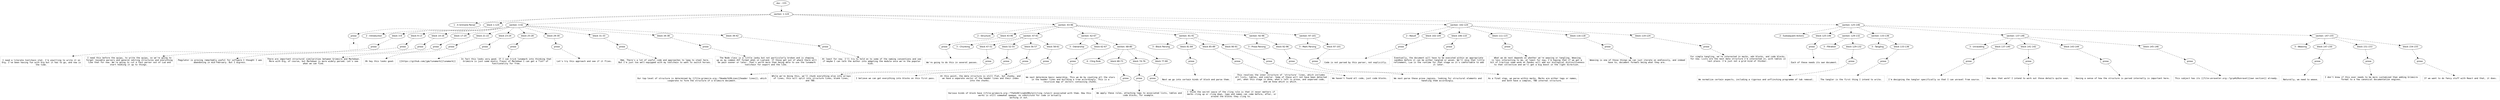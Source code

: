 digraph hierarchy {

node [fontname=Helvetica]
edge [style=dashed]

doc_0 [label="doc - 155"]


doc_0 -> { section_1}
{rank=same; section_1}

section_1 [label="section: 1-124"]


section_1 -> { header_2 block_3 section_4 section_5 section_6 section_7}
{rank=same; header_2 block_3 section_4 section_5 section_6 section_7}

header_2 [label="1 : A Grimoire Parser"]

block_3 [label="block 1-124"]

section_4 [label="section: 3-42"]

section_5 [label="section: 43-96"]

section_6 [label="section: 102-124"]

section_7 [label="section: 125-146"]


block_3 -> { prose_8}
{rank=same; prose_8}

prose_8 [label="prose"]


prose_8 -> leaf_9
leaf_9  [color=Gray,shape=rectangle,fontname=Inconsolata,label=""]
section_4 -> { header_10 block_11 block_12 block_13 block_14 block_15 block_16 block_17 block_18 block_19 block_20 block_21}
{rank=same; header_10 block_11 block_12 block_13 block_14 block_15 block_16 block_17 block_18 block_19 block_20 block_21}

header_10 [label="2 : Introduction"]

block_11 [label="block 3-8"]

block_12 [label="block 9-13"]

block_13 [label="block 14-16"]

block_14 [label="block 17-20"]

block_15 [label="block 21-22"]

block_16 [label="block 23-24"]

block_17 [label="block 25-28"]

block_18 [label="block 29-30"]

block_19 [label="block 31-33"]

block_20 [label="block 34-38"]

block_21 [label="block 39-42"]


block_11 -> { prose_22}
{rank=same; prose_22}

prose_22 [label="prose"]


prose_22 -> leaf_23
leaf_23  [color=Gray,shape=rectangle,fontname=Inconsolata,label="
I need a literate toolchain stat. I'm unwilling to write it on
Org. I've been having fun with Org but it has to go, and now is
the time.
"]
block_12 -> { prose_24}
{rank=same; prose_24}

prose_24 [label="prose"]


prose_24 -> leaf_25
leaf_25  [color=Gray,shape=rectangle,fontname=Inconsolata,label="I need this before the quipu, to write the quipu, so we're going to
forget reusable parsers and general editing structures and everything
like that for now. We're going to cut a fast parser out of Lua and
start hooking it up to things. 
"]
block_13 -> { prose_26}
{rank=same; prose_26}

prose_26 [label="prose"]


prose_26 -> leaf_27
leaf_27  [color=Gray,shape=rectangle,fontname=Inconsolata,label="Pegylator is proving remarkably useful for software I thought I was
abandoning in mid-February. But I digress.
"]
block_14 -> { prose_28}
{rank=same; prose_28}

prose_28 [label="prose"]


prose_28 -> leaf_29
leaf_29  [color=Gray,shape=rectangle,fontname=Inconsolata,label="There are important structural similarities between Grimoire and Markdown.
More with Org, of course, but Markdown is more widely parsed. Let's see
what we can find.
"]
block_15 -> { prose_30}
{rank=same; prose_30}

prose_30 [label="prose"]


prose_30 -> leaf_31
leaf_31  [color=Gray,shape=rectangle,fontname=Inconsolata,label="Oh hey this looks good:
"]
block_16 -> { prose_32}
{rank=same; prose_32}

prose_32 [label="prose"]


prose_32 -> leaf_33
leaf_33  [color=Gray,shape=rectangle,fontname=Inconsolata,label="[[https://github.com/jgm/lunamark][lunamark]]
"]
block_17 -> { prose_34}
{rank=same; prose_34}

prose_34 [label="prose"]


prose_34 -> leaf_35
leaf_35  [color=Gray,shape=rectangle,fontname=Inconsolata,label="In fact this looks very good. If I can trick lunamark into thinking that
Grimoire is just some exotic flavor of Markdown I can get a *lot* of 
functionality for free.
"]
block_18 -> { prose_36}
{rank=same; prose_36}

prose_36 [label="prose"]


prose_36 -> leaf_37
leaf_37  [color=Gray,shape=rectangle,fontname=Inconsolata,label="Let's try this approach and see if it flies. 
"]
block_19 -> { prose_38}
{rank=same; prose_38}

prose_38 [label="prose"]


prose_38 -> leaf_39
leaf_39  [color=Gray,shape=rectangle,fontname=Inconsolata,label="Hmm. There's a lot of useful code and approaches to lpeg to steal here.
But I'm just too well-equipped with my toolchain to want to switch horses.
"]
block_20 -> { prose_40}
{rank=same; prose_40}

prose_40 [label="prose"]


prose_40 -> leaf_41
leaf_41  [color=Gray,shape=rectangle,fontname=Inconsolata,label="The Node class is a little janky but not particularly broken and is shaping
up as my common AST format when in Lualand. If those get out of whack there will
be pain sooner or later. That's worth more than being able to use the lunamark
toolchain for export and the like. 
"]
block_21 -> { prose_42}
{rank=same; prose_42}

prose_42 [label="prose"]


prose_42 -> leaf_43
leaf_43  [color=Gray,shape=rectangle,fontname=Inconsolata,label="At least for now. I'll try to hold on to some of the naming conventions and see
if maybe I can talk the author into adapting the module once we're the popular
kids. 
"]
section_5 -> { header_44 block_45 section_46 section_47 section_48 section_49 section_50}
{rank=same; header_44 block_45 section_46 section_47 section_48 section_49 section_50}

header_44 [label="2 : Structure"]

block_45 [label="block 43-96"]

section_46 [label="section: 47-61"]

section_47 [label="section: 62-67"]

section_48 [label="section: 81-91"]

section_49 [label="section: 92-96"]

section_50 [label="section: 97-101"]


block_45 -> { prose_51}
{rank=same; prose_51}

prose_51 [label="prose"]


prose_51 -> leaf_52
leaf_52  [color=Gray,shape=rectangle,fontname=Inconsolata,label="
We're going to do this in several passes. 
"]
section_46 -> { header_53 block_54 block_55 block_56 block_57}
{rank=same; header_53 block_54 block_55 block_56 block_57}

header_53 [label="3 : Chunking"]

block_54 [label="block 47-51"]

block_55 [label="block 52-55"]

block_56 [label="block 56-57"]

block_57 [label="block 58-61"]


block_54 -> { prose_58}
{rank=same; prose_58}

prose_58 [label="prose"]


prose_58 -> leaf_59
leaf_59  [color=Gray,shape=rectangle,fontname=Inconsolata,label="
Our top-level of structure is determined by [[file:grimoire.org::*Header%20Lines][header lines]], which
cooperate to form the structure of a Grimoire document.
"]
block_55 -> { prose_60}
{rank=same; prose_60}

prose_60 [label="prose"]


prose_60 -> leaf_61
leaf_61  [color=Gray,shape=rectangle,fontname=Inconsolata,label="While we're doing this, we'll chunk everything else into arrays
of lines, this will split into structure lines, blank lines,
and TBD. 
"]
block_56 -> { prose_62}
{rank=same; prose_62}

prose_62 [label="prose"]


prose_62 -> leaf_63
leaf_63  [color=Gray,shape=rectangle,fontname=Inconsolata,label="I believe we can get everything into blocks on this first pass.
"]
block_57 -> { prose_64}
{rank=same; prose_64}

prose_64 [label="prose"]


prose_64 -> leaf_65
leaf_65  [color=Gray,shape=rectangle,fontname=Inconsolata,label="At this point, the data structure is still flat, but chunky, and
we have a separate vector of the header lines and their index
into the chunks. 
"]
section_47 -> { header_66 block_67 section_68}
{rank=same; header_66 block_67 section_68}

header_66 [label="3 : Ownership"]

block_67 [label="block 62-67"]

section_68 [label="section: 68-80"]


block_67 -> { prose_69}
{rank=same; prose_69}

prose_69 [label="prose"]


prose_69 -> leaf_70
leaf_70  [color=Gray,shape=rectangle,fontname=Inconsolata,label="
We next determine basic ownership. This we do by counting all the stars 
in the header lines and building a tree accordingly. This is a 
recursive map of vectors containing chunks. 
"]
section_68 -> { header_71 block_72 block_73 block_74}
{rank=same; header_71 block_72 block_73 block_74}

header_71 [label="4 : Cling Rule"]

block_72 [label="block 68-73"]

block_73 [label="block 74-76"]

block_74 [label="block 77-80"]


block_72 -> { prose_75}
{rank=same; prose_75}

prose_75 [label="prose"]


prose_75 -> leaf_76
leaf_76  [color=Gray,shape=rectangle,fontname=Inconsolata,label="
Various kinds of block have [[file:grimoire.org::*The%20Cling%20Rule][cling rules]] associated with them. How this
works is still somewhat opaque, no substitute for code in actually
working it out. 
"]
block_73 -> { prose_77}
{rank=same; prose_77}

prose_77 [label="prose"]


prose_77 -> leaf_78
leaf_78  [color=Gray,shape=rectangle,fontname=Inconsolata,label="We apply these rules, attaching tags to associated lists, tables and
code blocks, for example. 
"]
block_74 -> { prose_79}
{rank=same; prose_79}

prose_79 [label="prose"]


prose_79 -> leaf_80
leaf_80  [color=Gray,shape=rectangle,fontname=Inconsolata,label="I think the secret sauce of the cling rule is that it never matters if 
marks cling up or cling down, tags and names can come before, after, or
around the blocks they cling to. 
"]
section_48 -> { header_81 block_82 block_83 block_84}
{rank=same; header_81 block_82 block_83 block_84}

header_81 [label="3 : Block Parsing"]

block_82 [label="block 81-84"]

block_83 [label="block 85-89"]

block_84 [label="block 90-91"]


block_82 -> { prose_85}
{rank=same; prose_85}

prose_85 [label="prose"]


prose_85 -> leaf_86
leaf_86  [color=Gray,shape=rectangle,fontname=Inconsolata,label="
Next we go into certain kinds of block and parse them.
"]
block_83 -> { prose_87}
{rank=same; prose_87}

prose_87 [label="prose"]


prose_87 -> leaf_88
leaf_88  [color=Gray,shape=rectangle,fontname=Inconsolata,label="This resolves the inner structure of 'structure' lines, which includes
all lists, tables, and similar. Some of these will not have been detected
yet, when this stage is done, what's left is prose, and unparsed code,
and we know which is which. 
"]
block_84 -> { prose_89}
{rank=same; prose_89}

prose_89 [label="prose"]


prose_89 -> leaf_90
leaf_90  [color=Gray,shape=rectangle,fontname=Inconsolata,label="We haven't found all code, just code blocks. 
"]
section_49 -> { header_91 block_92}
{rank=same; header_91 block_92}

header_91 [label="3 : Prose Parsing"]

block_92 [label="block 92-96"]


block_92 -> { prose_93}
{rank=same; prose_93}

prose_93 [label="prose"]


prose_93 -> leaf_94
leaf_94  [color=Gray,shape=rectangle,fontname=Inconsolata,label="
We next parse these prose regions, looking for structural elements and 
handling them accordingly. 
"]
section_50 -> { header_95 block_96}
{rank=same; header_95 block_96}

header_95 [label="3 : Mark Parsing"]

block_96 [label="block 97-101"]


block_96 -> { prose_97}
{rank=same; prose_97}

prose_97 [label="prose"]


prose_97 -> leaf_98
leaf_98  [color=Gray,shape=rectangle,fontname=Inconsolata,label="
As a final step, we parse within marks. Marks are either tags or names,
and both have a complex, TBD internal structure. 
"]
section_6 -> { header_99 block_100 block_101 block_102 block_103 block_104}
{rank=same; header_99 block_100 block_101 block_102 block_103 block_104}

header_99 [label="2 : Result"]

block_100 [label="block 102-105"]

block_101 [label="block 106-110"]

block_102 [label="block 111-115"]

block_103 [label="block 116-118"]

block_104 [label="block 119-124"]


block_100 -> { prose_105}
{rank=same; prose_105}

prose_105 [label="prose"]


prose_105 -> leaf_106
leaf_106  [color=Gray,shape=rectangle,fontname=Inconsolata,label="
Code is not parsed by this parser, not explicitly. 
"]
block_101 -> { prose_107}
{rank=same; prose_107}

prose_107 [label="prose"]


prose_107 -> leaf_108
leaf_108  [color=Gray,shape=rectangle,fontname=Inconsolata,label="Eventually, the document will have to be executed within an appropriate 
sandbox before it can be either tangled or woven. We'll skip that little
refinement, Lua is the runtime for that stage so it's comfortable to add 
it later. 
"]
block_102 -> { prose_109}
{rank=same; prose_109}

prose_109 [label="prose"]


prose_109 -> leaf_110
leaf_110  [color=Gray,shape=rectangle,fontname=Inconsolata,label="What we do next depends on whether we're weaving or tangling. Weaving
is less interesting to me, at least for now; I'm hoping that if we get a 
bit of traction some wonk at Pandoc will add our biological distinctiveness
to that collective and we'll get a big boost in the right direction. 
"]
block_103 -> { prose_111}
{rank=same; prose_111}

prose_111 [label="prose"]


prose_111 -> leaf_112
leaf_112  [color=Gray,shape=rectangle,fontname=Inconsolata,label="Weaving is one of those things we can just iterate on endlesssly, and indeed
have to, document formats being what they are. 
"]
block_104 -> { prose_113}
{rank=same; prose_113}

prose_113 [label="prose"]


prose_113 -> leaf_114
leaf_114  [color=Gray,shape=rectangle,fontname=Inconsolata,label="For simple tangling, we're interested in marks, edn blocks, and code blocks,
for now. Lists are the next data structure I'm interested in, with tables in
last place. I'm just not a grid kind of thinker. 


"]
section_7 -> { header_115 block_116 section_117 section_118 section_119 section_120}
{rank=same; header_115 block_116 section_117 section_118 section_119 section_120}

header_115 [label="2 : Subsequent Actions"]

block_116 [label="block 125-146"]

section_117 [label="section: 129-132"]

section_118 [label="section: 133-136"]

section_119 [label="section: 137-146"]

section_120 [label="section: 147-155"]


block_116 -> { prose_121}
{rank=same; prose_121}

prose_121 [label="prose"]


prose_121 -> leaf_122
leaf_122  [color=Gray,shape=rectangle,fontname=Inconsolata,label="
Each of these needs its own document.
"]
section_117 -> { header_123 block_124}
{rank=same; header_123 block_124}

header_123 [label="3 : Filtration"]

block_124 [label="block 129-132"]


block_124 -> { prose_125}
{rank=same; prose_125}

prose_125 [label="prose"]


prose_125 -> leaf_126
leaf_126  [color=Gray,shape=rectangle,fontname=Inconsolata,label="
We normalize certain aspects, including a rigorous and unflinching programme of tab removal. 
"]
section_118 -> { header_127 block_128}
{rank=same; header_127 block_128}

header_127 [label="3 : Tangling"]

block_128 [label="block 133-136"]


block_128 -> { prose_129}
{rank=same; prose_129}

prose_129 [label="prose"]


prose_129 -> leaf_130
leaf_130  [color=Gray,shape=rectangle,fontname=Inconsolata,label="
The tangler is the first thing I intend to write. 
"]
section_119 -> { header_131 block_132 block_133 block_134 block_135}
{rank=same; header_131 block_132 block_133 block_134 block_135}

header_131 [label="3 : Unraveling"]

block_132 [label="block 137-140"]

block_133 [label="block 141-142"]

block_134 [label="block 143-144"]

block_135 [label="block 145-146"]


block_132 -> { prose_136}
{rank=same; prose_136}

prose_136 [label="prose"]


prose_136 -> leaf_137
leaf_137  [color=Gray,shape=rectangle,fontname=Inconsolata,label="
I'm designing the tangler specifically so that I can unravel from source. 
"]
block_133 -> { prose_138}
{rank=same; prose_138}

prose_138 [label="prose"]


prose_138 -> leaf_139
leaf_139  [color=Gray,shape=rectangle,fontname=Inconsolata,label="How does that work? I intend to work out those details quite soon. 
"]
block_134 -> { prose_140}
{rank=same; prose_140}

prose_140 [label="prose"]


prose_140 -> leaf_141
leaf_141  [color=Gray,shape=rectangle,fontname=Inconsolata,label="Having a sense of how the structure is parsed internally is important here.
"]
block_135 -> { prose_142}
{rank=same; prose_142}

prose_142 [label="prose"]


prose_142 -> leaf_143
leaf_143  [color=Gray,shape=rectangle,fontname=Inconsolata,label="This subject has its [[file:unraveler.org::*grym%20unravel][own section]] already.
"]
section_120 -> { header_144 block_145 block_146 block_147}
{rank=same; header_144 block_145 block_146 block_147}

header_144 [label="3 : Weaving"]

block_145 [label="block 147-150"]

block_146 [label="block 151-153"]

block_147 [label="block 154-155"]


block_145 -> { prose_148}
{rank=same; prose_148}

prose_148 [label="prose"]


prose_148 -> leaf_149
leaf_149  [color=Gray,shape=rectangle,fontname=Inconsolata,label="
Naturally, we need to weave. 
"]
block_146 -> { prose_150}
{rank=same; prose_150}

prose_150 [label="prose"]


prose_150 -> leaf_151
leaf_151  [color=Gray,shape=rectangle,fontname=Inconsolata,label="I don't know if this ever needs to be more customized than adding Grimoire 
format to a few canonical documentation engines. 
"]
block_147 -> { prose_152}
{rank=same; prose_152}

prose_152 [label="prose"]


prose_152 -> leaf_153
leaf_153  [color=Gray,shape=rectangle,fontname=Inconsolata,label="If we want to do fancy stuff with React and that, it does. 
"]

}
